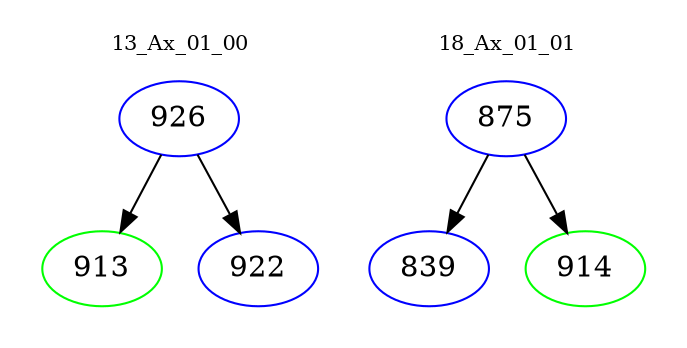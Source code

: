 digraph{
subgraph cluster_0 {
color = white
label = "13_Ax_01_00";
fontsize=10;
T0_926 [label="926", color="blue"]
T0_926 -> T0_913 [color="black"]
T0_913 [label="913", color="green"]
T0_926 -> T0_922 [color="black"]
T0_922 [label="922", color="blue"]
}
subgraph cluster_1 {
color = white
label = "18_Ax_01_01";
fontsize=10;
T1_875 [label="875", color="blue"]
T1_875 -> T1_839 [color="black"]
T1_839 [label="839", color="blue"]
T1_875 -> T1_914 [color="black"]
T1_914 [label="914", color="green"]
}
}
